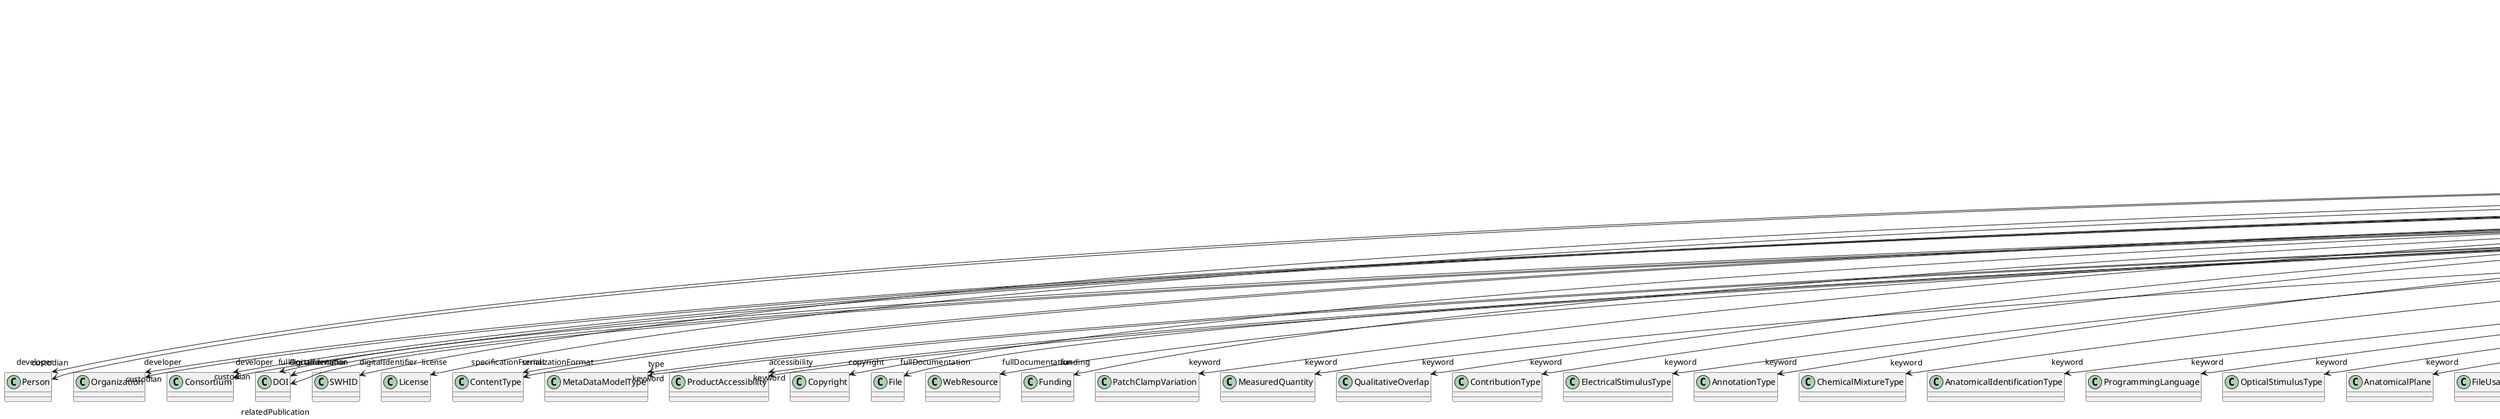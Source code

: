 @startuml
class MetaDataModelVersion {
+developer
+digitalIdentifier
+isAlternativeVersionOf
+isNewVersionOf
+license
+serializationFormat
+specificationFormat
+type
+accessibility
+copyright
+custodian
+description
+fullDocumentation
+fullName
+funding
+homepage
+howToCite
+keyword
+otherContribution
+relatedPublication
+releaseDate
+repository
+shortName
+supportChannel
+versionIdentifier
+versionInnovation

}
MetaDataModelVersion -d-> "developer" Person
MetaDataModelVersion -d-> "developer" Organization
MetaDataModelVersion -d-> "developer" Consortium
MetaDataModelVersion -d-> "digitalIdentifier" DOI
MetaDataModelVersion -d-> "digitalIdentifier" SWHID
MetaDataModelVersion -d-> "isAlternativeVersionOf" MetaDataModelVersion
MetaDataModelVersion -d-> "isNewVersionOf" MetaDataModelVersion
MetaDataModelVersion -d-> "license" License
MetaDataModelVersion -d-> "serializationFormat" ContentType
MetaDataModelVersion -d-> "specificationFormat" ContentType
MetaDataModelVersion -d-> "type" MetaDataModelType
MetaDataModelVersion -d-> "accessibility" ProductAccessibility
MetaDataModelVersion -d-> "copyright" Copyright
MetaDataModelVersion -d-> "custodian" Person
MetaDataModelVersion -d-> "custodian" Organization
MetaDataModelVersion -d-> "custodian" Consortium
MetaDataModelVersion -d-> "fullDocumentation" DOI
MetaDataModelVersion -d-> "fullDocumentation" File
MetaDataModelVersion -d-> "fullDocumentation" WebResource
MetaDataModelVersion -d-> "funding" Funding
MetaDataModelVersion -d-> "keyword" PatchClampVariation
MetaDataModelVersion -d-> "keyword" MeasuredQuantity
MetaDataModelVersion -d-> "keyword" QualitativeOverlap
MetaDataModelVersion -d-> "keyword" ContributionType
MetaDataModelVersion -d-> "keyword" ElectricalStimulusType
MetaDataModelVersion -d-> "keyword" AnnotationType
MetaDataModelVersion -d-> "keyword" ChemicalMixtureType
MetaDataModelVersion -d-> "keyword" AnatomicalIdentificationType
MetaDataModelVersion -d-> "keyword" ProgrammingLanguage
MetaDataModelVersion -d-> "keyword" OpticalStimulusType
MetaDataModelVersion -d-> "keyword" AnatomicalPlane
MetaDataModelVersion -d-> "keyword" FileUsageRole
MetaDataModelVersion -d-> "keyword" VisualStimulusType
MetaDataModelVersion -d-> "keyword" GeneticStrainType
MetaDataModelVersion -d-> "keyword" CellCultureType
MetaDataModelVersion -d-> "keyword" Service
MetaDataModelVersion -d-> "keyword" TypeOfUncertainty
MetaDataModelVersion -d-> "keyword" Disease
MetaDataModelVersion -d-> "keyword" MeasuredSignalType
MetaDataModelVersion -d-> "keyword" DiseaseModel
MetaDataModelVersion -d-> "keyword" TactileStimulusType
MetaDataModelVersion -d-> "keyword" AuditoryStimulusType
MetaDataModelVersion -d-> "keyword" OperatingSystem
MetaDataModelVersion -d-> "keyword" ProductAccessibility
MetaDataModelVersion -d-> "keyword" BreedingType
MetaDataModelVersion -d-> "keyword" SoftwareFeature
MetaDataModelVersion -d-> "keyword" SoftwareApplicationCategory
MetaDataModelVersion -d-> "keyword" StimulationApproach
MetaDataModelVersion -d-> "keyword" AgeCategory
MetaDataModelVersion -d-> "keyword" OperatingDevice
MetaDataModelVersion -d-> "keyword" AnatomicalAxesOrientation
MetaDataModelVersion -d-> "keyword" OlfactoryStimulusType
MetaDataModelVersion -d-> "keyword" FileRepositoryType
MetaDataModelVersion -d-> "keyword" StimulationTechnique
MetaDataModelVersion -d-> "keyword" MolecularEntity
MetaDataModelVersion -d-> "keyword" UnitOfMeasurement
MetaDataModelVersion -d-> "keyword" CellType
MetaDataModelVersion -d-> "keyword" CriteriaQualityType
MetaDataModelVersion -d-> "keyword" GustatoryStimulusType
MetaDataModelVersion -d-> "keyword" TissueSampleType
MetaDataModelVersion -d-> "keyword" BiologicalSex
MetaDataModelVersion -d-> "keyword" DeviceType
MetaDataModelVersion -d-> "keyword" Terminology
MetaDataModelVersion -d-> "keyword" UBERONParcellation
MetaDataModelVersion -d-> "keyword" EducationalLevel
MetaDataModelVersion -d-> "keyword" Organ
MetaDataModelVersion -d-> "keyword" Laterality
MetaDataModelVersion -d-> "keyword" Handedness
MetaDataModelVersion -d-> "keyword" SemanticDataType
MetaDataModelVersion -d-> "keyword" LearningResourceType
MetaDataModelVersion -d-> "keyword" DifferenceMeasure
MetaDataModelVersion -d-> "keyword" AtlasType
MetaDataModelVersion -d-> "keyword" OrganismSubstance
MetaDataModelVersion -d-> "keyword" EthicsAssessment
MetaDataModelVersion -d-> "keyword" CranialWindowConstructionType
MetaDataModelVersion -d-> "keyword" AnnotationCriteriaType
MetaDataModelVersion -d-> "keyword" Colormap
MetaDataModelVersion -d-> "keyword" FileBundleGrouping
MetaDataModelVersion -d-> "keyword" PreparationType
MetaDataModelVersion -d-> "keyword" Species
MetaDataModelVersion -d-> "keyword" TissueSampleAttribute
MetaDataModelVersion -d-> "keyword" BiologicalProcess
MetaDataModelVersion -d-> "keyword" ModelAbstractionLevel
MetaDataModelVersion -d-> "keyword" SetupType
MetaDataModelVersion -d-> "keyword" SubjectAttribute
MetaDataModelVersion -d-> "keyword" TermSuggestion
MetaDataModelVersion -d-> "keyword" AnalysisTechnique
MetaDataModelVersion -d-> "keyword" Technique
MetaDataModelVersion -d-> "keyword" ModelScope
MetaDataModelVersion -d-> "keyword" MetaDataModelType
MetaDataModelVersion -d-> "keyword" CranialWindowReinforcementType
MetaDataModelVersion -d-> "keyword" DataType
MetaDataModelVersion -d-> "keyword" ActionStatusType
MetaDataModelVersion -d-> "keyword" SubcellularEntity
MetaDataModelVersion -d-> "keyword" Language
MetaDataModelVersion -d-> "keyword" BiologicalOrder
MetaDataModelVersion -d-> "keyword" OrganismSystem
MetaDataModelVersion -d-> "keyword" ExperimentalApproach
MetaDataModelVersion -d-> "otherContribution" Contribution
MetaDataModelVersion -d-> "relatedPublication" DOI
MetaDataModelVersion -d-> "relatedPublication" ISBN
MetaDataModelVersion -d-> "relatedPublication" HANDLE
MetaDataModelVersion -d-> "relatedPublication" ISSN
MetaDataModelVersion -d-> "relatedPublication" ScholarlyArticle
MetaDataModelVersion -d-> "relatedPublication" Book
MetaDataModelVersion -d-> "relatedPublication" Chapter
MetaDataModelVersion -d-> "repository" FileRepository

@enduml